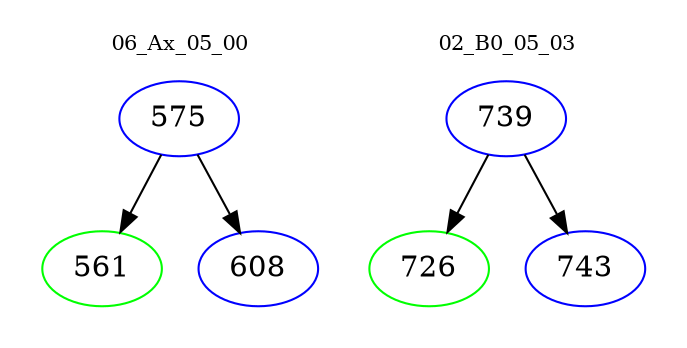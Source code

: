 digraph{
subgraph cluster_0 {
color = white
label = "06_Ax_05_00";
fontsize=10;
T0_575 [label="575", color="blue"]
T0_575 -> T0_561 [color="black"]
T0_561 [label="561", color="green"]
T0_575 -> T0_608 [color="black"]
T0_608 [label="608", color="blue"]
}
subgraph cluster_1 {
color = white
label = "02_B0_05_03";
fontsize=10;
T1_739 [label="739", color="blue"]
T1_739 -> T1_726 [color="black"]
T1_726 [label="726", color="green"]
T1_739 -> T1_743 [color="black"]
T1_743 [label="743", color="blue"]
}
}
